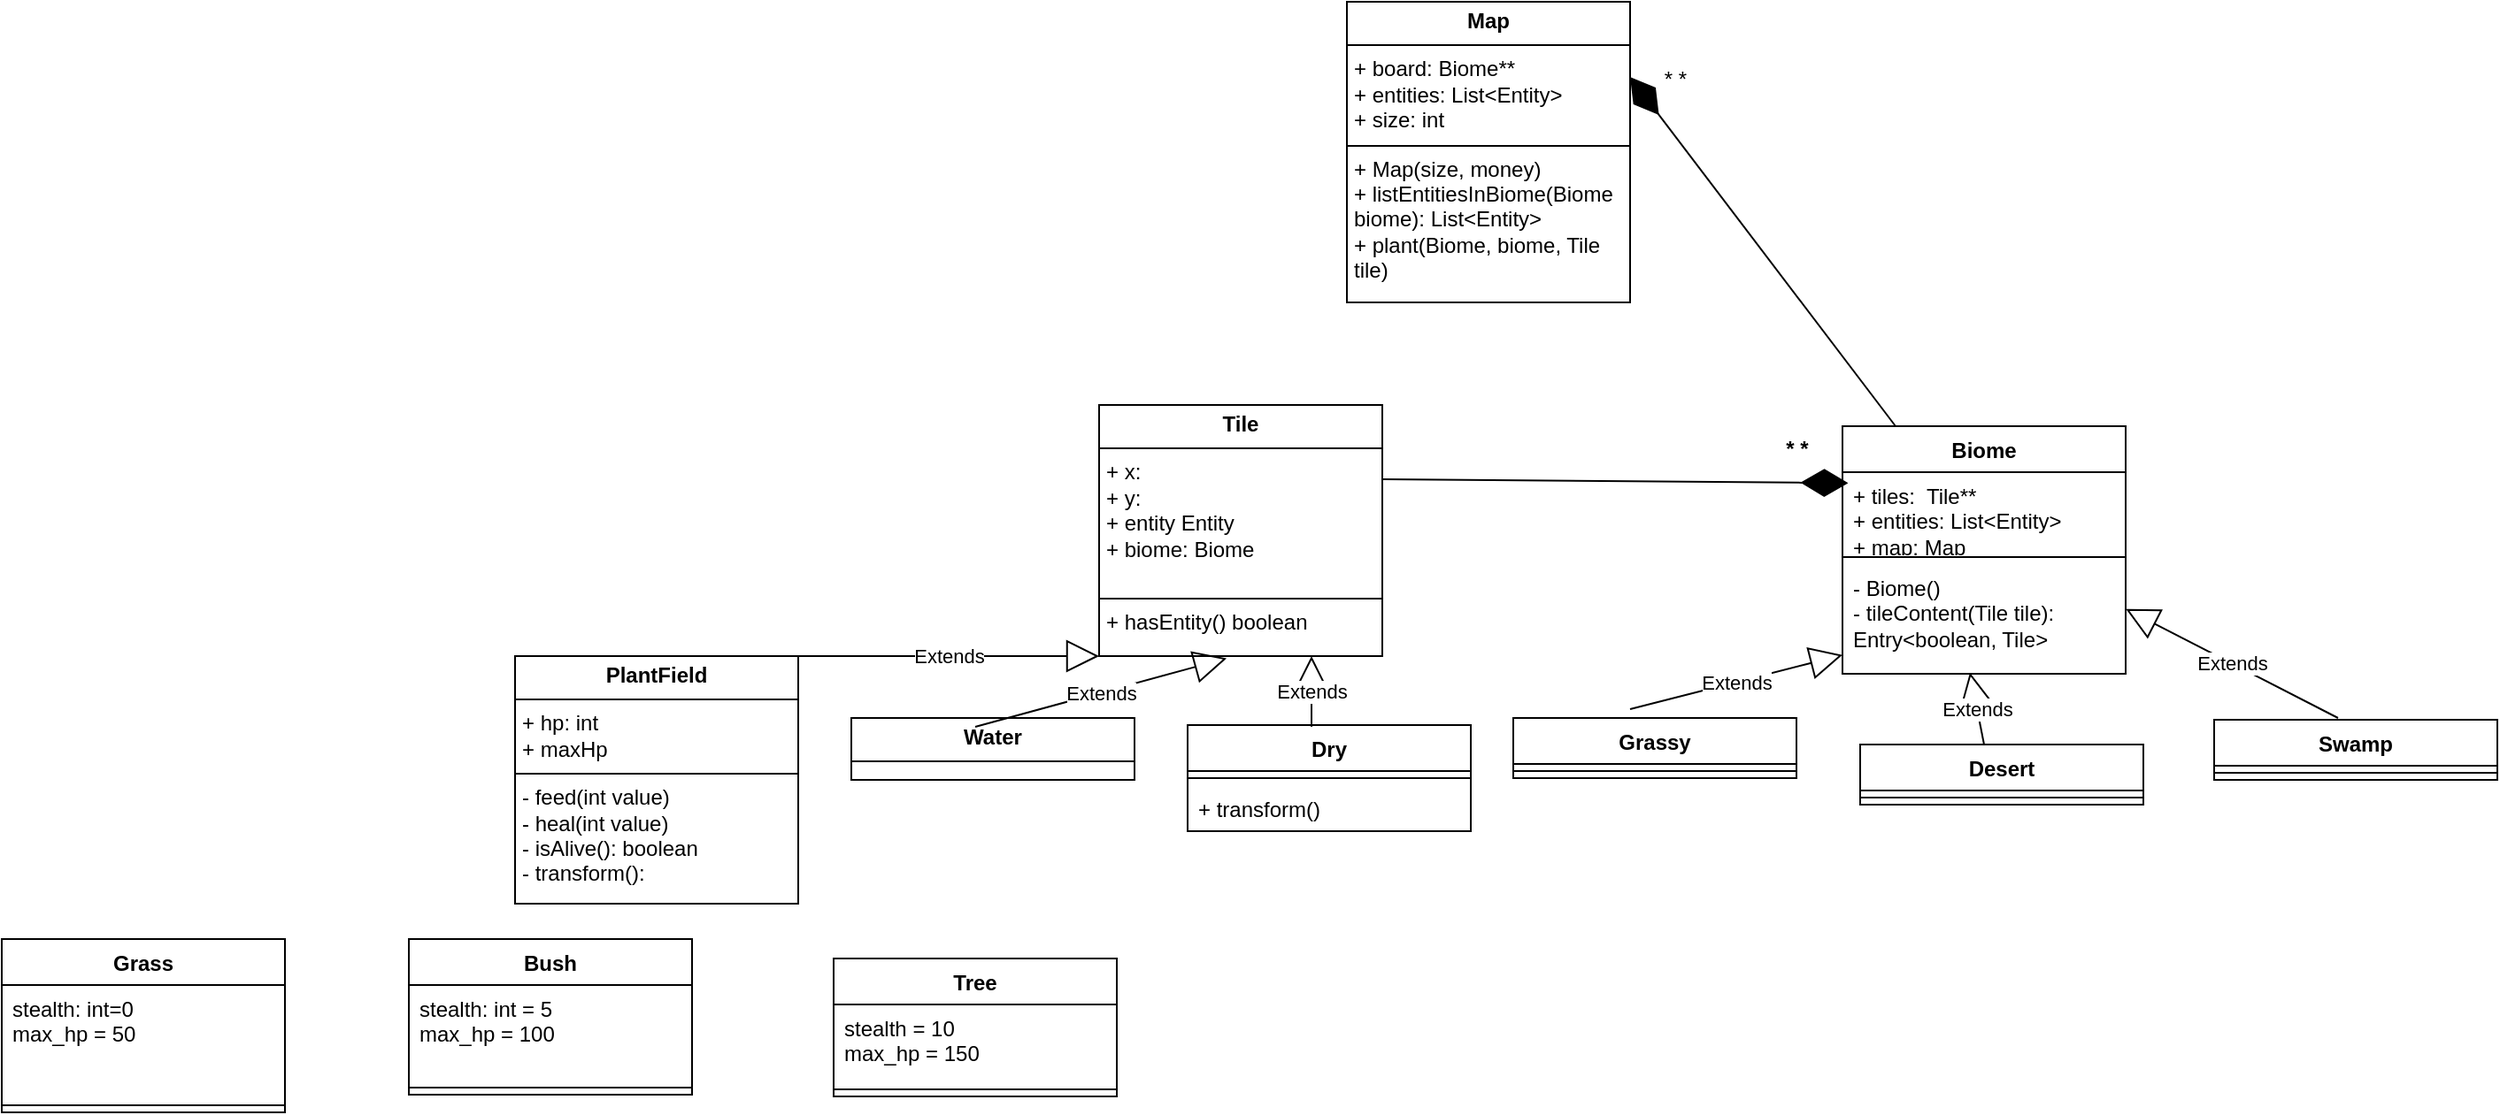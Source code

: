 <mxfile version="26.0.13">
  <diagram name="1 oldal" id="ep9b225kRsbNhc0lqnvG">
    <mxGraphModel grid="1" page="1" gridSize="10" guides="1" tooltips="1" connect="1" arrows="1" fold="1" pageScale="1" pageWidth="827" pageHeight="1169" math="0" shadow="0">
      <root>
        <mxCell id="0" />
        <mxCell id="1" parent="0" />
        <mxCell id="odKOxgNMxmCA9S5rexNY-2" value="&lt;p style=&quot;margin:0px;margin-top:4px;text-align:center;&quot;&gt;&lt;b&gt;Map&lt;/b&gt;&lt;/p&gt;&lt;hr size=&quot;1&quot; style=&quot;border-style:solid;&quot;&gt;&lt;p style=&quot;margin:0px;margin-left:4px;&quot;&gt;+ board: Biome**&lt;/p&gt;&lt;p style=&quot;margin:0px;margin-left:4px;&quot;&gt;+ entities: List&amp;lt;Entity&amp;gt;&lt;/p&gt;&lt;p style=&quot;margin:0px;margin-left:4px;&quot;&gt;+ size: int&lt;/p&gt;&lt;hr size=&quot;1&quot; style=&quot;border-style:solid;&quot;&gt;&lt;p style=&quot;margin:0px;margin-left:4px;&quot;&gt;+ Map(size, money)&lt;/p&gt;&lt;p style=&quot;margin:0px;margin-left:4px;&quot;&gt;+ listEntitiesInBiome(Biome biome): List&amp;lt;Entity&amp;gt;&lt;/p&gt;&lt;p style=&quot;margin:0px;margin-left:4px;&quot;&gt;+ plant(Biome, biome, Tile tile)&lt;/p&gt;&lt;p style=&quot;margin:0px;margin-left:4px;&quot;&gt;&lt;br&gt;&lt;/p&gt;&lt;p style=&quot;margin:0px;margin-left:4px;&quot;&gt;&lt;br&gt;&lt;/p&gt;&lt;p style=&quot;margin:0px;margin-left:4px;&quot;&gt;&lt;br&gt;&lt;/p&gt;&lt;p style=&quot;margin:0px;margin-left:4px;&quot;&gt;&lt;br&gt;&lt;/p&gt;" style="verticalAlign=top;align=left;overflow=fill;html=1;whiteSpace=wrap;" vertex="1" parent="1">
          <mxGeometry x="160" y="90" width="160" height="170" as="geometry" />
        </mxCell>
        <mxCell id="odKOxgNMxmCA9S5rexNY-7" value="Biome" style="swimlane;fontStyle=1;align=center;verticalAlign=top;childLayout=stackLayout;horizontal=1;startSize=26;horizontalStack=0;resizeParent=1;resizeParentMax=0;resizeLast=0;collapsible=1;marginBottom=0;whiteSpace=wrap;html=1;" vertex="1" parent="1">
          <mxGeometry x="440" y="330" width="160" height="140" as="geometry" />
        </mxCell>
        <mxCell id="odKOxgNMxmCA9S5rexNY-40" value="" style="endArrow=diamondThin;endFill=1;endSize=24;html=1;rounded=0;entryX=1;entryY=0.25;entryDx=0;entryDy=0;" edge="1" parent="odKOxgNMxmCA9S5rexNY-7" target="odKOxgNMxmCA9S5rexNY-2">
          <mxGeometry width="160" relative="1" as="geometry">
            <mxPoint x="30" as="sourcePoint" />
            <mxPoint x="-100" y="-223.478" as="targetPoint" />
          </mxGeometry>
        </mxCell>
        <mxCell id="odKOxgNMxmCA9S5rexNY-8" value="+ tiles:&amp;nbsp; Tile**&lt;div&gt;+ entities: List&amp;lt;Entity&amp;gt;&lt;/div&gt;&lt;div&gt;+ map: Map&lt;br&gt;&lt;div&gt;&amp;nbsp;&lt;/div&gt;&lt;/div&gt;" style="text;strokeColor=none;fillColor=none;align=left;verticalAlign=top;spacingLeft=4;spacingRight=4;overflow=hidden;rotatable=0;points=[[0,0.5],[1,0.5]];portConstraint=eastwest;whiteSpace=wrap;html=1;" vertex="1" parent="odKOxgNMxmCA9S5rexNY-7">
          <mxGeometry y="26" width="160" height="44" as="geometry" />
        </mxCell>
        <mxCell id="odKOxgNMxmCA9S5rexNY-9" value="" style="line;strokeWidth=1;fillColor=none;align=left;verticalAlign=middle;spacingTop=-1;spacingLeft=3;spacingRight=3;rotatable=0;labelPosition=right;points=[];portConstraint=eastwest;strokeColor=inherit;" vertex="1" parent="odKOxgNMxmCA9S5rexNY-7">
          <mxGeometry y="70" width="160" height="8" as="geometry" />
        </mxCell>
        <mxCell id="odKOxgNMxmCA9S5rexNY-10" value="&lt;div&gt;- Biome()&lt;/div&gt;- tileContent(Tile tile): Entry&amp;lt;boolean, Tile&amp;gt;&lt;div&gt;&lt;div&gt;&lt;div&gt;&lt;br&gt;&lt;/div&gt;&lt;/div&gt;&lt;/div&gt;" style="text;strokeColor=none;fillColor=none;align=left;verticalAlign=top;spacingLeft=4;spacingRight=4;overflow=hidden;rotatable=0;points=[[0,0.5],[1,0.5]];portConstraint=eastwest;whiteSpace=wrap;html=1;" vertex="1" parent="odKOxgNMxmCA9S5rexNY-7">
          <mxGeometry y="78" width="160" height="62" as="geometry" />
        </mxCell>
        <mxCell id="odKOxgNMxmCA9S5rexNY-11" value="Grassy" style="swimlane;fontStyle=1;align=center;verticalAlign=top;childLayout=stackLayout;horizontal=1;startSize=26;horizontalStack=0;resizeParent=1;resizeParentMax=0;resizeLast=0;collapsible=1;marginBottom=0;whiteSpace=wrap;html=1;" vertex="1" parent="1">
          <mxGeometry x="254" y="495" width="160" height="34" as="geometry" />
        </mxCell>
        <mxCell id="odKOxgNMxmCA9S5rexNY-13" value="" style="line;strokeWidth=1;fillColor=none;align=left;verticalAlign=middle;spacingTop=-1;spacingLeft=3;spacingRight=3;rotatable=0;labelPosition=right;points=[];portConstraint=eastwest;strokeColor=inherit;" vertex="1" parent="odKOxgNMxmCA9S5rexNY-11">
          <mxGeometry y="26" width="160" height="8" as="geometry" />
        </mxCell>
        <mxCell id="odKOxgNMxmCA9S5rexNY-23" value="Extends" style="endArrow=block;endSize=16;endFill=0;html=1;rounded=0;" edge="1" parent="odKOxgNMxmCA9S5rexNY-11" target="odKOxgNMxmCA9S5rexNY-10">
          <mxGeometry width="160" relative="1" as="geometry">
            <mxPoint x="66" y="-5" as="sourcePoint" />
            <mxPoint x="226" y="-5" as="targetPoint" />
          </mxGeometry>
        </mxCell>
        <mxCell id="odKOxgNMxmCA9S5rexNY-15" value="Desert" style="swimlane;fontStyle=1;align=center;verticalAlign=top;childLayout=stackLayout;horizontal=1;startSize=26;horizontalStack=0;resizeParent=1;resizeParentMax=0;resizeLast=0;collapsible=1;marginBottom=0;whiteSpace=wrap;html=1;" vertex="1" parent="1">
          <mxGeometry x="450" y="510" width="160" height="34" as="geometry" />
        </mxCell>
        <mxCell id="odKOxgNMxmCA9S5rexNY-25" value="Extends" style="endArrow=block;endSize=16;endFill=0;html=1;rounded=0;entryX=0.45;entryY=0.99;entryDx=0;entryDy=0;entryPerimeter=0;" edge="1" parent="odKOxgNMxmCA9S5rexNY-15" target="odKOxgNMxmCA9S5rexNY-10">
          <mxGeometry width="160" relative="1" as="geometry">
            <mxPoint x="70" as="sourcePoint" />
            <mxPoint x="230" as="targetPoint" />
          </mxGeometry>
        </mxCell>
        <mxCell id="odKOxgNMxmCA9S5rexNY-17" value="" style="line;strokeWidth=1;fillColor=none;align=left;verticalAlign=middle;spacingTop=-1;spacingLeft=3;spacingRight=3;rotatable=0;labelPosition=right;points=[];portConstraint=eastwest;strokeColor=inherit;" vertex="1" parent="odKOxgNMxmCA9S5rexNY-15">
          <mxGeometry y="26" width="160" height="8" as="geometry" />
        </mxCell>
        <mxCell id="odKOxgNMxmCA9S5rexNY-19" value="Swamp" style="swimlane;fontStyle=1;align=center;verticalAlign=top;childLayout=stackLayout;horizontal=1;startSize=26;horizontalStack=0;resizeParent=1;resizeParentMax=0;resizeLast=0;collapsible=1;marginBottom=0;whiteSpace=wrap;html=1;" vertex="1" parent="1">
          <mxGeometry x="650" y="496" width="160" height="34" as="geometry" />
        </mxCell>
        <mxCell id="odKOxgNMxmCA9S5rexNY-21" value="" style="line;strokeWidth=1;fillColor=none;align=left;verticalAlign=middle;spacingTop=-1;spacingLeft=3;spacingRight=3;rotatable=0;labelPosition=right;points=[];portConstraint=eastwest;strokeColor=inherit;" vertex="1" parent="odKOxgNMxmCA9S5rexNY-19">
          <mxGeometry y="26" width="160" height="8" as="geometry" />
        </mxCell>
        <mxCell id="odKOxgNMxmCA9S5rexNY-24" value="Extends" style="endArrow=block;endSize=16;endFill=0;html=1;rounded=0;entryX=1.001;entryY=0.41;entryDx=0;entryDy=0;entryPerimeter=0;" edge="1" parent="1" target="odKOxgNMxmCA9S5rexNY-10">
          <mxGeometry width="160" relative="1" as="geometry">
            <mxPoint x="720" y="495" as="sourcePoint" />
            <mxPoint x="880" y="495" as="targetPoint" />
          </mxGeometry>
        </mxCell>
        <mxCell id="odKOxgNMxmCA9S5rexNY-26" value="&lt;p style=&quot;margin:0px;margin-top:4px;text-align:center;&quot;&gt;&lt;b&gt;Tile&lt;/b&gt;&lt;/p&gt;&lt;hr size=&quot;1&quot; style=&quot;border-style:solid;&quot;&gt;&lt;p style=&quot;margin:0px;margin-left:4px;&quot;&gt;+ x:&amp;nbsp;&lt;/p&gt;&lt;p style=&quot;margin:0px;margin-left:4px;&quot;&gt;+ y:&amp;nbsp;&lt;/p&gt;&lt;p style=&quot;margin:0px;margin-left:4px;&quot;&gt;+ entity Entity&lt;/p&gt;&lt;p style=&quot;margin:0px;margin-left:4px;&quot;&gt;+ biome: Biome&lt;/p&gt;&lt;p style=&quot;margin:0px;margin-left:4px;&quot;&gt;&lt;br&gt;&lt;/p&gt;&lt;hr size=&quot;1&quot; style=&quot;border-style:solid;&quot;&gt;&lt;p style=&quot;margin:0px;margin-left:4px;&quot;&gt;+ hasEntity() boolean&lt;span style=&quot;background-color: transparent; color: light-dark(rgb(0, 0, 0), rgb(255, 255, 255));&quot;&gt;&amp;nbsp;&lt;/span&gt;&lt;/p&gt;" style="verticalAlign=top;align=left;overflow=fill;html=1;whiteSpace=wrap;" vertex="1" parent="1">
          <mxGeometry x="20" y="318" width="160" height="142" as="geometry" />
        </mxCell>
        <mxCell id="odKOxgNMxmCA9S5rexNY-27" value="&lt;p style=&quot;margin:0px;margin-top:4px;text-align:center;&quot;&gt;&lt;b&gt;PlantField&lt;/b&gt;&lt;/p&gt;&lt;hr size=&quot;1&quot; style=&quot;border-style:solid;&quot;&gt;&lt;p style=&quot;margin:0px;margin-left:4px;&quot;&gt;+ hp: int&lt;/p&gt;&lt;p style=&quot;margin:0px;margin-left:4px;&quot;&gt;+ maxHp&lt;/p&gt;&lt;hr size=&quot;1&quot; style=&quot;border-style:solid;&quot;&gt;&lt;p style=&quot;margin:0px;margin-left:4px;&quot;&gt;- feed(int value)&lt;/p&gt;&lt;p style=&quot;margin:0px;margin-left:4px;&quot;&gt;- heal(int value)&lt;/p&gt;&lt;p style=&quot;margin:0px;margin-left:4px;&quot;&gt;- isAlive(): boolean&lt;/p&gt;&lt;p style=&quot;margin:0px;margin-left:4px;&quot;&gt;- transform():&lt;/p&gt;&lt;p style=&quot;margin:0px;margin-left:4px;&quot;&gt;&amp;nbsp;&lt;/p&gt;&lt;p style=&quot;margin:0px;margin-left:4px;&quot;&gt;&lt;br&gt;&lt;/p&gt;" style="verticalAlign=top;align=left;overflow=fill;html=1;whiteSpace=wrap;" vertex="1" parent="1">
          <mxGeometry x="-310" y="460" width="160" height="140" as="geometry" />
        </mxCell>
        <mxCell id="odKOxgNMxmCA9S5rexNY-29" value="&lt;p style=&quot;margin:0px;margin-top:4px;text-align:center;&quot;&gt;&lt;b&gt;Water&lt;/b&gt;&lt;/p&gt;&lt;hr size=&quot;1&quot; style=&quot;border-style:solid;&quot;&gt;&lt;p style=&quot;margin:0px;margin-left:4px;&quot;&gt;&lt;/p&gt;&lt;p style=&quot;margin:0px;margin-left:4px;&quot;&gt;&lt;br&gt;&lt;/p&gt;" style="verticalAlign=top;align=left;overflow=fill;html=1;whiteSpace=wrap;" vertex="1" parent="1">
          <mxGeometry x="-120" y="495" width="160" height="35" as="geometry" />
        </mxCell>
        <mxCell id="odKOxgNMxmCA9S5rexNY-30" value="Dry" style="swimlane;fontStyle=1;align=center;verticalAlign=top;childLayout=stackLayout;horizontal=1;startSize=26;horizontalStack=0;resizeParent=1;resizeParentMax=0;resizeLast=0;collapsible=1;marginBottom=0;whiteSpace=wrap;html=1;" vertex="1" parent="1">
          <mxGeometry x="70" y="499" width="160" height="60" as="geometry" />
        </mxCell>
        <mxCell id="odKOxgNMxmCA9S5rexNY-44" value="Extends" style="endArrow=block;endSize=16;endFill=0;html=1;rounded=0;entryX=0.75;entryY=1;entryDx=0;entryDy=0;" edge="1" parent="odKOxgNMxmCA9S5rexNY-30" target="odKOxgNMxmCA9S5rexNY-26">
          <mxGeometry width="160" relative="1" as="geometry">
            <mxPoint x="70" y="1" as="sourcePoint" />
            <mxPoint x="230" y="1" as="targetPoint" />
          </mxGeometry>
        </mxCell>
        <mxCell id="odKOxgNMxmCA9S5rexNY-32" value="" style="line;strokeWidth=1;fillColor=none;align=left;verticalAlign=middle;spacingTop=-1;spacingLeft=3;spacingRight=3;rotatable=0;labelPosition=right;points=[];portConstraint=eastwest;strokeColor=inherit;" vertex="1" parent="odKOxgNMxmCA9S5rexNY-30">
          <mxGeometry y="26" width="160" height="8" as="geometry" />
        </mxCell>
        <mxCell id="odKOxgNMxmCA9S5rexNY-33" value="+ transform()" style="text;strokeColor=none;fillColor=none;align=left;verticalAlign=top;spacingLeft=4;spacingRight=4;overflow=hidden;rotatable=0;points=[[0,0.5],[1,0.5]];portConstraint=eastwest;whiteSpace=wrap;html=1;" vertex="1" parent="odKOxgNMxmCA9S5rexNY-30">
          <mxGeometry y="34" width="160" height="26" as="geometry" />
        </mxCell>
        <mxCell id="odKOxgNMxmCA9S5rexNY-39" value="" style="endArrow=diamondThin;endFill=1;endSize=24;html=1;rounded=0;entryX=0.02;entryY=0.14;entryDx=0;entryDy=0;entryPerimeter=0;" edge="1" parent="1" target="odKOxgNMxmCA9S5rexNY-8">
          <mxGeometry width="160" relative="1" as="geometry">
            <mxPoint x="180" y="360" as="sourcePoint" />
            <mxPoint x="340" y="360" as="targetPoint" />
          </mxGeometry>
        </mxCell>
        <mxCell id="odKOxgNMxmCA9S5rexNY-41" value="&amp;nbsp;* *" style="text;strokeColor=none;fillColor=none;spacingLeft=4;spacingRight=4;overflow=hidden;rotatable=0;points=[[0,0.5],[1,0.5]];portConstraint=eastwest;fontSize=12;whiteSpace=wrap;html=1;" vertex="1" parent="1">
          <mxGeometry x="330" y="120" width="40" height="30" as="geometry" />
        </mxCell>
        <mxCell id="odKOxgNMxmCA9S5rexNY-42" value="* *" style="text;align=center;fontStyle=1;verticalAlign=middle;spacingLeft=3;spacingRight=3;strokeColor=none;rotatable=0;points=[[0,0.5],[1,0.5]];portConstraint=eastwest;html=1;" vertex="1" parent="1">
          <mxGeometry x="374" y="330" width="80" height="26" as="geometry" />
        </mxCell>
        <mxCell id="odKOxgNMxmCA9S5rexNY-43" value="Extends" style="endArrow=block;endSize=16;endFill=0;html=1;rounded=0;entryX=0.45;entryY=1.009;entryDx=0;entryDy=0;entryPerimeter=0;" edge="1" parent="1" target="odKOxgNMxmCA9S5rexNY-26">
          <mxGeometry width="160" relative="1" as="geometry">
            <mxPoint x="-50" y="500" as="sourcePoint" />
            <mxPoint x="110" y="500" as="targetPoint" />
          </mxGeometry>
        </mxCell>
        <mxCell id="odKOxgNMxmCA9S5rexNY-45" value="Extends" style="endArrow=block;endSize=16;endFill=0;html=1;rounded=0;entryX=0;entryY=1;entryDx=0;entryDy=0;" edge="1" parent="1" target="odKOxgNMxmCA9S5rexNY-26">
          <mxGeometry width="160" relative="1" as="geometry">
            <mxPoint x="-150" y="460" as="sourcePoint" />
            <mxPoint x="10" y="460" as="targetPoint" />
          </mxGeometry>
        </mxCell>
        <mxCell id="gPjoeom-E5kTU239pR5F-1" value="Grass" style="swimlane;fontStyle=1;align=center;verticalAlign=top;childLayout=stackLayout;horizontal=1;startSize=26;horizontalStack=0;resizeParent=1;resizeParentMax=0;resizeLast=0;collapsible=1;marginBottom=0;whiteSpace=wrap;html=1;" vertex="1" parent="1">
          <mxGeometry x="-600" y="620" width="160" height="98" as="geometry" />
        </mxCell>
        <mxCell id="gPjoeom-E5kTU239pR5F-2" value="stealth: int=0&lt;div&gt;max_hp = 50&lt;/div&gt;" style="text;strokeColor=none;fillColor=none;align=left;verticalAlign=top;spacingLeft=4;spacingRight=4;overflow=hidden;rotatable=0;points=[[0,0.5],[1,0.5]];portConstraint=eastwest;whiteSpace=wrap;html=1;" vertex="1" parent="gPjoeom-E5kTU239pR5F-1">
          <mxGeometry y="26" width="160" height="64" as="geometry" />
        </mxCell>
        <mxCell id="gPjoeom-E5kTU239pR5F-3" value="" style="line;strokeWidth=1;fillColor=none;align=left;verticalAlign=middle;spacingTop=-1;spacingLeft=3;spacingRight=3;rotatable=0;labelPosition=right;points=[];portConstraint=eastwest;strokeColor=inherit;" vertex="1" parent="gPjoeom-E5kTU239pR5F-1">
          <mxGeometry y="90" width="160" height="8" as="geometry" />
        </mxCell>
        <mxCell id="gPjoeom-E5kTU239pR5F-5" value="Bush" style="swimlane;fontStyle=1;align=center;verticalAlign=top;childLayout=stackLayout;horizontal=1;startSize=26;horizontalStack=0;resizeParent=1;resizeParentMax=0;resizeLast=0;collapsible=1;marginBottom=0;whiteSpace=wrap;html=1;" vertex="1" parent="1">
          <mxGeometry x="-370" y="620" width="160" height="88" as="geometry" />
        </mxCell>
        <mxCell id="gPjoeom-E5kTU239pR5F-6" value="stealth: int = 5&lt;div&gt;max_hp = 100&lt;/div&gt;" style="text;strokeColor=none;fillColor=none;align=left;verticalAlign=top;spacingLeft=4;spacingRight=4;overflow=hidden;rotatable=0;points=[[0,0.5],[1,0.5]];portConstraint=eastwest;whiteSpace=wrap;html=1;" vertex="1" parent="gPjoeom-E5kTU239pR5F-5">
          <mxGeometry y="26" width="160" height="54" as="geometry" />
        </mxCell>
        <mxCell id="gPjoeom-E5kTU239pR5F-7" value="" style="line;strokeWidth=1;fillColor=none;align=left;verticalAlign=middle;spacingTop=-1;spacingLeft=3;spacingRight=3;rotatable=0;labelPosition=right;points=[];portConstraint=eastwest;strokeColor=inherit;" vertex="1" parent="gPjoeom-E5kTU239pR5F-5">
          <mxGeometry y="80" width="160" height="8" as="geometry" />
        </mxCell>
        <mxCell id="gPjoeom-E5kTU239pR5F-9" value="Tree" style="swimlane;fontStyle=1;align=center;verticalAlign=top;childLayout=stackLayout;horizontal=1;startSize=26;horizontalStack=0;resizeParent=1;resizeParentMax=0;resizeLast=0;collapsible=1;marginBottom=0;whiteSpace=wrap;html=1;" vertex="1" parent="1">
          <mxGeometry x="-130" y="631" width="160" height="78" as="geometry" />
        </mxCell>
        <mxCell id="gPjoeom-E5kTU239pR5F-10" value="stealth = 10&lt;div&gt;max_hp = 150&lt;/div&gt;" style="text;strokeColor=none;fillColor=none;align=left;verticalAlign=top;spacingLeft=4;spacingRight=4;overflow=hidden;rotatable=0;points=[[0,0.5],[1,0.5]];portConstraint=eastwest;whiteSpace=wrap;html=1;" vertex="1" parent="gPjoeom-E5kTU239pR5F-9">
          <mxGeometry y="26" width="160" height="44" as="geometry" />
        </mxCell>
        <mxCell id="gPjoeom-E5kTU239pR5F-11" value="" style="line;strokeWidth=1;fillColor=none;align=left;verticalAlign=middle;spacingTop=-1;spacingLeft=3;spacingRight=3;rotatable=0;labelPosition=right;points=[];portConstraint=eastwest;strokeColor=inherit;" vertex="1" parent="gPjoeom-E5kTU239pR5F-9">
          <mxGeometry y="70" width="160" height="8" as="geometry" />
        </mxCell>
      </root>
    </mxGraphModel>
  </diagram>
</mxfile>

